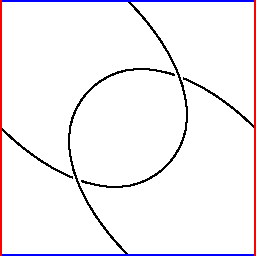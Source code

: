 /******************************************************************************
 *                                 LICENSE                                    *
 ******************************************************************************
 *  This file is part of Mathematics-and-Physics.                             *
 *                                                                            *
 *  Mathematics-and-Physics is free software: you can redistribute it and/or  *
 *  modify it under the terms of the GNU General Public License as published  *
 *  by the Free Software Foundation, either version 3 of the License, or      *
 *  (at your option) any later version.                                       *
 *                                                                            *
 *  Mathematics-and-Physics is distributed in the hope that it will be useful *
 *  but WITHOUT ANY WARRANTY; without even the implied warranty of            *
 *  MERCHANTABILITY or FITNESS FOR A PARTICULAR PURPOSE.  See the             *
 *  GNU General Public License for more details.                              *
 *                                                                            *
 *  You should have received a copy of the GNU General Public License         *
 *  along with Mathematics-and-Physics.  If not, see                          *
 *  <https://www.gnu.org/licenses/>.                                          *
 ******************************************************************************/

/*  Size of the figure.                                                       */
size(128);

/*  Value for the edge of the square.                                         */
real edge = 1.5;

/*  Coordinates for the link.                                                 */
real r = 0.04;

pair P0 = (-edge, 0.0);
pair P1 = (0.0, edge);
pair P2 = (edge, 0.0);
pair P3 = (0.0, -edge);

pair A = (0.3*edge, -0.3*edge);
pair B = scale(-1.0)*A;

pair C = (-0.4*edge, -0.4*edge);
pair D = scale(-1.0)*C;

/*  Pairs for the square representing the torus.                              */
pair V0 = (-edge, -edge);
pair V1 = (edge, -edge);
pair V2 = (-edge, edge);
pair V3 = (edge, edge);

/*  Draw in the link.                                                         */
draw(P0{SE} .. A{NE});
filldraw(circle(C, r), white, white);
draw(P2{NW} .. B .. P3{SE});
filldraw(circle(D, r), white, white);
draw(A{NE} .. P1{NW});

/*  Draw in lines to indicate the square.                                     */
draw(V0 -- V1, blue + linewidth(1.0));
draw(V2 -- V3, blue + linewidth(1.0));
draw(V0 -- V2, red + linewidth(1.0));
draw(V1 -- V3, red + linewidth(1.0));
